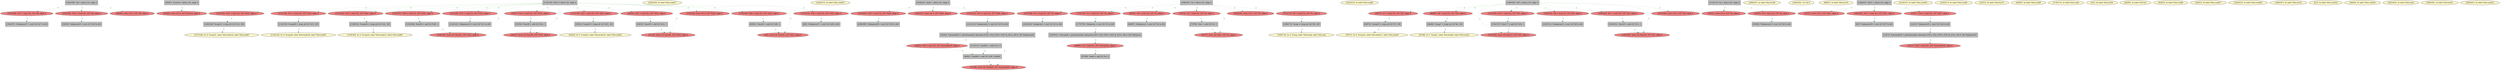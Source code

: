 
digraph G {


node227 [fillcolor=lightcoral,label="[195/198]  %17 = load i32, i32* %k, align 4",shape=ellipse,style=filled ]
node228 [fillcolor=grey,label="[196/197]  %idxprom37 = zext i32 %17 to i64",shape=rectangle,style=filled ]
node226 [fillcolor=lightcoral,label="[65/66]  store i32 0, i32* %retval, align 4",shape=ellipse,style=filled ]
node225 [fillcolor=grey,label="[122/123]  %idxprom33 = zext i32 %15 to i64",shape=rectangle,style=filled ]
node223 [fillcolor=grey,label="[132/135]  %cmp28 = icmp ult i32 %13, 100",shape=rectangle,style=filled ]
node222 [fillcolor=lightcoral,label="[125/130]  %14 = load i32, i32* %i22, align 4",shape=ellipse,style=filled ]
node221 [fillcolor=grey,label="[138/141]  %cmp24 = icmp ult i32 %12, 100",shape=rectangle,style=filled ]
node220 [fillcolor=lemonchiffon,label="[133/134]  br i1 %cmp28, label %for.body29, label %for.end50",shape=ellipse,style=filled ]
node218 [fillcolor=lemonchiffon,label="[228/229]  br label %for.cond27",shape=ellipse,style=filled ]
node217 [fillcolor=lemonchiffon,label="[226/227]  br label %for.cond23",shape=ellipse,style=filled ]
node215 [fillcolor=grey,label="[126/129]  %cmp31 = icmp ult i32 %14, 100",shape=rectangle,style=filled ]
node229 [fillcolor=lightcoral,label="[219/220]  %18 = load i32, i32* %j26, align 4",shape=ellipse,style=filled ]
node219 [fillcolor=lightcoral,label="[131/136]  %13 = load i32, i32* %i22, align 4",shape=ellipse,style=filled ]
node213 [fillcolor=grey,label="[97/98]  %add = add i32 %2, 0",shape=rectangle,style=filled ]
node211 [fillcolor=lightcoral,label="[187/188]  %3 = load i32, i32* %i, align 4",shape=ellipse,style=filled ]
node209 [fillcolor=lemonchiffon,label="[222/223]  br label %for.cond6",shape=ellipse,style=filled ]
node208 [fillcolor=grey,label="[218/221]  %j26 = alloca i32, align 4",shape=rectangle,style=filled ]
node206 [fillcolor=lightcoral,label="[155/156]  store i32 %inc17, i32* %i5, align 4",shape=ellipse,style=filled ]
node204 [fillcolor=grey,label="[154/157]  %inc17 = add i32 %10, 1",shape=rectangle,style=filled ]
node201 [fillcolor=grey,label="[93/94]  %idxprom14 = zext i32 %9 to i64",shape=rectangle,style=filled ]
node200 [fillcolor=lightcoral,label="[193/194]  %16 = load i32, i32* %k, align 4",shape=ellipse,style=filled ]
node198 [fillcolor=lemonchiffon,label="[206/207]  br label %for.inc48",shape=ellipse,style=filled ]
node197 [fillcolor=grey,label="[150/151]  %idxprom12 = zext i32 %8 to i64",shape=rectangle,style=filled ]
node196 [fillcolor=lemonchiffon,label="[127/128]  br i1 %cmp31, label %for.body32, label %for.end47",shape=ellipse,style=filled ]
node195 [fillcolor=lemonchiffon,label="[70/71]  br i1 %cmp10, label %for.body11, label %for.end18",shape=ellipse,style=filled ]
node194 [fillcolor=lemonchiffon,label="[204/205]  ret i32 0",shape=ellipse,style=filled ]
node147 [fillcolor=lemonchiffon,label="[80/81]  br label %for.inc16",shape=ellipse,style=filled ]
node145 [fillcolor=lightcoral,label="[68/73]  %7 = load i32, i32* %i5, align 4",shape=ellipse,style=filled ]
node144 [fillcolor=grey,label="[64/67]  %retval = alloca i32, align 4",shape=rectangle,style=filled ]
node140 [fillcolor=grey,label="[58/59]  %idxprom35 = zext i32 %16 to i64",shape=rectangle,style=filled ]
node137 [fillcolor=lightcoral,label="[50/51]  store i32 0, i32* %j, align 4",shape=ellipse,style=filled ]
node135 [fillcolor=grey,label="[46/49]  %cmp7 = icmp ult i32 %6, 100",shape=rectangle,style=filled ]
node216 [fillcolor=grey,label="[69/72]  %cmp10 = icmp ult i32 %7, 100",shape=rectangle,style=filled ]
node163 [fillcolor=lightcoral,label="[146/147]  store i32 0, i32* %j26, align 4",shape=ellipse,style=filled ]
node132 [fillcolor=grey,label="[36/43]  %arrayidx43 = getelementptr inbounds [100 x i32], [100 x i32]* @_ZL1a, i64 0, i64 %idxprom42",shape=rectangle,style=filled ]
node202 [fillcolor=lightcoral,label="[210/213]  %19 = load i32, i32* %j26, align 4",shape=ellipse,style=filled ]
node160 [fillcolor=grey,label="[110/111]  %add41 = add i32 0, 0",shape=rectangle,style=filled ]
node122 [fillcolor=grey,label="[12/13]  %arrayidx56 = getelementptr inbounds [100 x i32], [100 x i32]* @_ZL1a, i64 0, i64 %idxprom55",shape=rectangle,style=filled ]
node151 [fillcolor=lightcoral,label="[88/89]  %6 = load i32, i32* %i5, align 4",shape=ellipse,style=filled ]
node205 [fillcolor=lemonchiffon,label="[214/215]  br label %for.cond52",shape=ellipse,style=filled ]
node156 [fillcolor=lightcoral,label="[102/107]  %29 = load i32, i32* %i22, align 4",shape=ellipse,style=filled ]
node207 [fillcolor=lemonchiffon,label="[216/217]  br label %for.cond9",shape=ellipse,style=filled ]
node141 [fillcolor=grey,label="[60/61]  %inc62 = add i32 %28, 1",shape=rectangle,style=filled ]
node142 [fillcolor=lightcoral,label="[39/42]  %20 = load i32, i32* %arrayidx43, align 4",shape=ellipse,style=filled ]
node139 [fillcolor=lightcoral,label="[54/57]  %22 = load i32, i32* %i22, align 4",shape=ellipse,style=filled ]
node224 [fillcolor=lightcoral,label="[121/124]  %15 = load i32, i32* %i22, align 4",shape=ellipse,style=filled ]
node120 [fillcolor=grey,label="[8/9]  %idxprom57 = zext i32 %26 to i64",shape=rectangle,style=filled ]
node119 [fillcolor=grey,label="[6/7]  %idxprom59 = zext i32 %27 to i64",shape=rectangle,style=filled ]
node210 [fillcolor=lightcoral,label="[119/120]  %28 = load i32, i32* %i22, align 4",shape=ellipse,style=filled ]
node121 [fillcolor=lightcoral,label="[10/11]  %25 = load i32, i32* %arrayidx56, align 4",shape=ellipse,style=filled ]
node173 [fillcolor=lightcoral,label="[176/179]  %1 = load i32, i32* %i, align 4",shape=ellipse,style=filled ]
node231 [fillcolor=grey,label="[211/212]  %idxprom42 = zext i32 %19 to i64",shape=rectangle,style=filled ]
node138 [fillcolor=lemonchiffon,label="[52/53]  br label %for.inc19",shape=ellipse,style=filled ]
node155 [fillcolor=grey,label="[100/101]  %arrayidx = getelementptr inbounds [100 x i32], [100 x i32]* @_ZL1a, i64 0, i64 %idxprom",shape=rectangle,style=filled ]
node185 [fillcolor=lemonchiffon,label="[139/140]  br i1 %cmp24, label %for.body25, label %for.end66",shape=ellipse,style=filled ]
node133 [fillcolor=lemonchiffon,label="[44/45]  br label %for.cond9",shape=ellipse,style=filled ]
node158 [fillcolor=lemonchiffon,label="[19/20]  br i1 %cmp53, label %for.body54, label %for.end63",shape=ellipse,style=filled ]
node186 [fillcolor=lightcoral,label="[159/162]  %11 = load i32, i32* %i5, align 4",shape=ellipse,style=filled ]
node172 [fillcolor=lemonchiffon,label="[174/175]  br label %for.cond",shape=ellipse,style=filled ]
node150 [fillcolor=grey,label="[86/87]  %idxprom3 = zext i32 %4 to i64",shape=rectangle,style=filled ]
node116 [fillcolor=lemonchiffon,label="[0/1]  br label %for.inc64",shape=ellipse,style=filled ]
node168 [fillcolor=lightcoral,label="[137/142]  %12 = load i32, i32* %i22, align 4",shape=ellipse,style=filled ]
node148 [fillcolor=lemonchiffon,label="[82/83]  br label %for.inc",shape=ellipse,style=filled ]
node199 [fillcolor=grey,label="[208/209]  %idxprom39 = zext i32 %18 to i64",shape=rectangle,style=filled ]
node162 [fillcolor=grey,label="[114/145]  %i22 = alloca i32, align 4",shape=rectangle,style=filled ]
node143 [fillcolor=lemonchiffon,label="[62/63]  br label %for.cond6",shape=ellipse,style=filled ]
node136 [fillcolor=lightcoral,label="[31/32]  store i32 %inc46, i32* %i22, align 4",shape=ellipse,style=filled ]
node184 [fillcolor=grey,label="[160/161]  %inc20 = add i32 %11, 1",shape=rectangle,style=filled ]
node191 [fillcolor=lightcoral,label="[149/152]  %8 = load i32, i32* %i5, align 4",shape=ellipse,style=filled ]
node193 [fillcolor=grey,label="[177/178]  %idxprom = zext i32 %1 to i64",shape=rectangle,style=filled ]
node161 [fillcolor=grey,label="[112/113]  %j = alloca i32, align 4",shape=rectangle,style=filled ]
node230 [fillcolor=grey,label="[230/231]  %j51 = alloca i32, align 4",shape=rectangle,style=filled ]
node125 [fillcolor=grey,label="[18/21]  %cmp53 = icmp ult i32 %23, 100",shape=rectangle,style=filled ]
node126 [fillcolor=lightcoral,label="[22/23]  store i32 0, i32* %j51, align 4",shape=ellipse,style=filled ]
node182 [fillcolor=lightcoral,label="[117/118]  %23 = load i32, i32* %i22, align 4",shape=ellipse,style=filled ]
node149 [fillcolor=lightcoral,label="[84/85]  store i32 0, i32* %k, align 4",shape=ellipse,style=filled ]
node131 [fillcolor=lightcoral,label="[34/35]  %21 = load i32, i32* %i22, align 4",shape=ellipse,style=filled ]
node127 [fillcolor=lemonchiffon,label="[24/25]  br label %for.cond27",shape=ellipse,style=filled ]
node212 [fillcolor=lemonchiffon,label="[224/225]  br label %for.cond30",shape=ellipse,style=filled ]
node166 [fillcolor=grey,label="[103/106]  %inc65 = add i32 %29, 1",shape=rectangle,style=filled ]
node192 [fillcolor=lightcoral,label="[37/38]  store i32 %add44, i32* %arrayidx43, align 4",shape=ellipse,style=filled ]
node128 [fillcolor=lightcoral,label="[26/27]  store i32 %inc49, i32* %i22, align 4",shape=ellipse,style=filled ]
node167 [fillcolor=lemonchiffon,label="[166/167]  br label %for.inc45",shape=ellipse,style=filled ]
node178 [fillcolor=lemonchiffon,label="[47/48]  br i1 %cmp7, label %for.body8, label %for.end21",shape=ellipse,style=filled ]
node152 [fillcolor=lightcoral,label="[90/91]  %4 = load i32, i32* %i, align 4",shape=ellipse,style=filled ]
node123 [fillcolor=grey,label="[14/15]  %idxprom55 = zext i32 %24 to i64",shape=rectangle,style=filled ]
node153 [fillcolor=lightcoral,label="[92/95]  %9 = load i32, i32* %j, align 4",shape=ellipse,style=filled ]
node117 [fillcolor=lemonchiffon,label="[2/3]  br label %for.cond52",shape=ellipse,style=filled ]
node154 [fillcolor=lightcoral,label="[96/99]  %2 = load i32, i32* %arrayidx, align 4",shape=ellipse,style=filled ]
node157 [fillcolor=lightcoral,label="[108/109]  store i32 %inc20, i32* %i5, align 4",shape=ellipse,style=filled ]
node214 [fillcolor=lightcoral,label="[143/144]  store i32 0, i32* %i22, align 4",shape=ellipse,style=filled ]
node159 [fillcolor=grey,label="[55/56]  %inc49 = add i32 %22, 1",shape=rectangle,style=filled ]
node146 [fillcolor=lightcoral,label="[74/79]  %5 = load i32, i32* %i, align 4",shape=ellipse,style=filled ]
node129 [fillcolor=lemonchiffon,label="[28/29]  br label %for.cond30",shape=ellipse,style=filled ]
node190 [fillcolor=lemonchiffon,label="[202/203]  br label %for.cond",shape=ellipse,style=filled ]
node164 [fillcolor=lightcoral,label="[76/77]  store i32 %inc, i32* %i, align 4",shape=ellipse,style=filled ]
node176 [fillcolor=lightcoral,label="[104/105]  store i32 %inc65, i32* %i22, align 4",shape=ellipse,style=filled ]
node174 [fillcolor=lemonchiffon,label="[180/181]  br label %for.inc61",shape=ellipse,style=filled ]
node188 [fillcolor=lightcoral,label="[189/190]  store i32 0, i32* %i, align 4",shape=ellipse,style=filled ]
node165 [fillcolor=grey,label="[148/165]  %i5 = alloca i32, align 4",shape=rectangle,style=filled ]
node203 [fillcolor=lightcoral,label="[153/158]  %10 = load i32, i32* %i5, align 4",shape=ellipse,style=filled ]
node169 [fillcolor=lightcoral,label="[163/164]  store i32 0, i32* %i5, align 4",shape=ellipse,style=filled ]
node130 [fillcolor=grey,label="[30/33]  %inc46 = add i32 %21, 1",shape=rectangle,style=filled ]
node170 [fillcolor=grey,label="[168/171]  %cmp = icmp ult i32 %0, 100",shape=rectangle,style=filled ]
node171 [fillcolor=lightcoral,label="[172/173]  %0 = load i32, i32* %i, align 4",shape=ellipse,style=filled ]
node175 [fillcolor=grey,label="[182/183]  %idxprom1 = zext i32 %3 to i64",shape=rectangle,style=filled ]
node134 [fillcolor=grey,label="[40/41]  %add44 = add i32 %20, %add41",shape=rectangle,style=filled ]
node179 [fillcolor=lightcoral,label="[184/185]  %27 = load i32, i32* %j51, align 4",shape=ellipse,style=filled ]
node180 [fillcolor=grey,label="[186/191]  %i = alloca i32, align 4",shape=rectangle,style=filled ]
node181 [fillcolor=grey,label="[192/199]  %k = alloca i32, align 4",shape=rectangle,style=filled ]
node183 [fillcolor=lemonchiffon,label="[169/170]  br i1 %cmp, label %for.body, label %for.end",shape=ellipse,style=filled ]
node118 [fillcolor=lightcoral,label="[4/5]  store i32 %inc62, i32* %i22, align 4",shape=ellipse,style=filled ]
node177 [fillcolor=grey,label="[75/78]  %inc = add i32 %5, 1",shape=rectangle,style=filled ]
node187 [fillcolor=lightcoral,label="[115/116]  %26 = load i32, i32* %i22, align 4",shape=ellipse,style=filled ]
node124 [fillcolor=lightcoral,label="[16/17]  %24 = load i32, i32* %j51, align 4",shape=ellipse,style=filled ]
node189 [fillcolor=lemonchiffon,label="[200/201]  br label %for.cond23",shape=ellipse,style=filled ]

node142->node134 [style=dotted,color=forestgreen,label="T",fontcolor=forestgreen ]
node132->node142 [style=dotted,color=forestgreen,label="T",fontcolor=forestgreen ]
node132->node192 [style=dotted,color=forestgreen,label="T",fontcolor=forestgreen ]
node223->node220 [style=dotted,color=forestgreen,label="T",fontcolor=forestgreen ]
node193->node155 [style=dotted,color=forestgreen,label="T",fontcolor=forestgreen ]
node219->node223 [style=dotted,color=forestgreen,label="T",fontcolor=forestgreen ]
node123->node122 [style=dotted,color=forestgreen,label="T",fontcolor=forestgreen ]
node162->node182 [style=dotted,color=forestgreen,label="T",fontcolor=forestgreen ]
node141->node118 [style=dotted,color=forestgreen,label="T",fontcolor=forestgreen ]
node155->node154 [style=dotted,color=forestgreen,label="T",fontcolor=forestgreen ]
node187->node120 [style=dotted,color=forestgreen,label="T",fontcolor=forestgreen ]
node230->node179 [style=dotted,color=forestgreen,label="T",fontcolor=forestgreen ]
node203->node204 [style=dotted,color=forestgreen,label="T",fontcolor=forestgreen ]
node186->node184 [style=dotted,color=forestgreen,label="T",fontcolor=forestgreen ]
node165->node186 [style=dotted,color=forestgreen,label="T",fontcolor=forestgreen ]
node165->node206 [style=dotted,color=forestgreen,label="T",fontcolor=forestgreen ]
node180->node173 [style=dotted,color=forestgreen,label="T",fontcolor=forestgreen ]
node191->node197 [style=dotted,color=forestgreen,label="T",fontcolor=forestgreen ]
node162->node128 [style=dotted,color=forestgreen,label="T",fontcolor=forestgreen ]
node180->node211 [style=dotted,color=forestgreen,label="T",fontcolor=forestgreen ]
node180->node152 [style=dotted,color=forestgreen,label="T",fontcolor=forestgreen ]
node162->node156 [style=dotted,color=forestgreen,label="T",fontcolor=forestgreen ]
node131->node130 [style=dotted,color=forestgreen,label="T",fontcolor=forestgreen ]
node216->node195 [style=dotted,color=forestgreen,label="T",fontcolor=forestgreen ]
node162->node131 [style=dotted,color=forestgreen,label="T",fontcolor=forestgreen ]
node208->node163 [style=dotted,color=forestgreen,label="T",fontcolor=forestgreen ]
node162->node118 [style=dotted,color=forestgreen,label="T",fontcolor=forestgreen ]
node162->node187 [style=dotted,color=forestgreen,label="T",fontcolor=forestgreen ]
node165->node151 [style=dotted,color=forestgreen,label="T",fontcolor=forestgreen ]
node162->node139 [style=dotted,color=forestgreen,label="T",fontcolor=forestgreen ]
node134->node192 [style=dotted,color=forestgreen,label="T",fontcolor=forestgreen ]
node122->node121 [style=dotted,color=forestgreen,label="T",fontcolor=forestgreen ]
node162->node176 [style=dotted,color=forestgreen,label="T",fontcolor=forestgreen ]
node166->node176 [style=dotted,color=forestgreen,label="T",fontcolor=forestgreen ]
node162->node222 [style=dotted,color=forestgreen,label="T",fontcolor=forestgreen ]
node159->node128 [style=dotted,color=forestgreen,label="T",fontcolor=forestgreen ]
node125->node158 [style=dotted,color=forestgreen,label="T",fontcolor=forestgreen ]
node154->node213 [style=dotted,color=forestgreen,label="T",fontcolor=forestgreen ]
node151->node135 [style=dotted,color=forestgreen,label="T",fontcolor=forestgreen ]
node208->node229 [style=dotted,color=forestgreen,label="T",fontcolor=forestgreen ]
node202->node231 [style=dotted,color=forestgreen,label="T",fontcolor=forestgreen ]
node161->node153 [style=dotted,color=forestgreen,label="T",fontcolor=forestgreen ]
node165->node191 [style=dotted,color=forestgreen,label="T",fontcolor=forestgreen ]
node230->node124 [style=dotted,color=forestgreen,label="T",fontcolor=forestgreen ]
node162->node214 [style=dotted,color=forestgreen,label="T",fontcolor=forestgreen ]
node146->node177 [style=dotted,color=forestgreen,label="T",fontcolor=forestgreen ]
node124->node123 [style=dotted,color=forestgreen,label="T",fontcolor=forestgreen ]
node227->node228 [style=dotted,color=forestgreen,label="T",fontcolor=forestgreen ]
node200->node140 [style=dotted,color=forestgreen,label="T",fontcolor=forestgreen ]
node180->node171 [style=dotted,color=forestgreen,label="T",fontcolor=forestgreen ]
node144->node226 [style=dotted,color=forestgreen,label="T",fontcolor=forestgreen ]
node156->node166 [style=dotted,color=forestgreen,label="T",fontcolor=forestgreen ]
node162->node224 [style=dotted,color=forestgreen,label="T",fontcolor=forestgreen ]
node210->node141 [style=dotted,color=forestgreen,label="T",fontcolor=forestgreen ]
node180->node146 [style=dotted,color=forestgreen,label="T",fontcolor=forestgreen ]
node162->node136 [style=dotted,color=forestgreen,label="T",fontcolor=forestgreen ]
node130->node136 [style=dotted,color=forestgreen,label="T",fontcolor=forestgreen ]
node182->node125 [style=dotted,color=forestgreen,label="T",fontcolor=forestgreen ]
node162->node210 [style=dotted,color=forestgreen,label="T",fontcolor=forestgreen ]
node181->node200 [style=dotted,color=forestgreen,label="T",fontcolor=forestgreen ]
node135->node178 [style=dotted,color=forestgreen,label="T",fontcolor=forestgreen ]
node215->node196 [style=dotted,color=forestgreen,label="T",fontcolor=forestgreen ]
node231->node132 [style=dotted,color=forestgreen,label="T",fontcolor=forestgreen ]
node168->node221 [style=dotted,color=forestgreen,label="T",fontcolor=forestgreen ]
node180->node188 [style=dotted,color=forestgreen,label="T",fontcolor=forestgreen ]
node139->node159 [style=dotted,color=forestgreen,label="T",fontcolor=forestgreen ]
node165->node203 [style=dotted,color=forestgreen,label="T",fontcolor=forestgreen ]
node165->node145 [style=dotted,color=forestgreen,label="T",fontcolor=forestgreen ]
node162->node168 [style=dotted,color=forestgreen,label="T",fontcolor=forestgreen ]
node160->node134 [style=dotted,color=forestgreen,label="T",fontcolor=forestgreen ]
node152->node150 [style=dotted,color=forestgreen,label="T",fontcolor=forestgreen ]
node222->node215 [style=dotted,color=forestgreen,label="T",fontcolor=forestgreen ]
node165->node169 [style=dotted,color=forestgreen,label="T",fontcolor=forestgreen ]
node221->node185 [style=dotted,color=forestgreen,label="T",fontcolor=forestgreen ]
node181->node227 [style=dotted,color=forestgreen,label="T",fontcolor=forestgreen ]
node230->node126 [style=dotted,color=forestgreen,label="T",fontcolor=forestgreen ]
node204->node206 [style=dotted,color=forestgreen,label="T",fontcolor=forestgreen ]
node165->node157 [style=dotted,color=forestgreen,label="T",fontcolor=forestgreen ]
node145->node216 [style=dotted,color=forestgreen,label="T",fontcolor=forestgreen ]
node181->node149 [style=dotted,color=forestgreen,label="T",fontcolor=forestgreen ]
node173->node193 [style=dotted,color=forestgreen,label="T",fontcolor=forestgreen ]
node162->node219 [style=dotted,color=forestgreen,label="T",fontcolor=forestgreen ]
node224->node225 [style=dotted,color=forestgreen,label="T",fontcolor=forestgreen ]
node184->node157 [style=dotted,color=forestgreen,label="T",fontcolor=forestgreen ]
node180->node164 [style=dotted,color=forestgreen,label="T",fontcolor=forestgreen ]
node171->node170 [style=dotted,color=forestgreen,label="T",fontcolor=forestgreen ]
node161->node137 [style=dotted,color=forestgreen,label="T",fontcolor=forestgreen ]
node229->node199 [style=dotted,color=forestgreen,label="T",fontcolor=forestgreen ]
node179->node119 [style=dotted,color=forestgreen,label="T",fontcolor=forestgreen ]
node208->node202 [style=dotted,color=forestgreen,label="T",fontcolor=forestgreen ]
node153->node201 [style=dotted,color=forestgreen,label="T",fontcolor=forestgreen ]
node170->node183 [style=dotted,color=forestgreen,label="T",fontcolor=forestgreen ]
node211->node175 [style=dotted,color=forestgreen,label="T",fontcolor=forestgreen ]
node177->node164 [style=dotted,color=forestgreen,label="T",fontcolor=forestgreen ]


}
